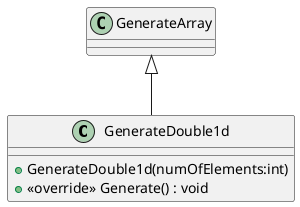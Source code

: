 @startuml
class GenerateDouble1d {
    + GenerateDouble1d(numOfElements:int)
    + <<override>> Generate() : void
}
GenerateArray <|-- GenerateDouble1d
@enduml
